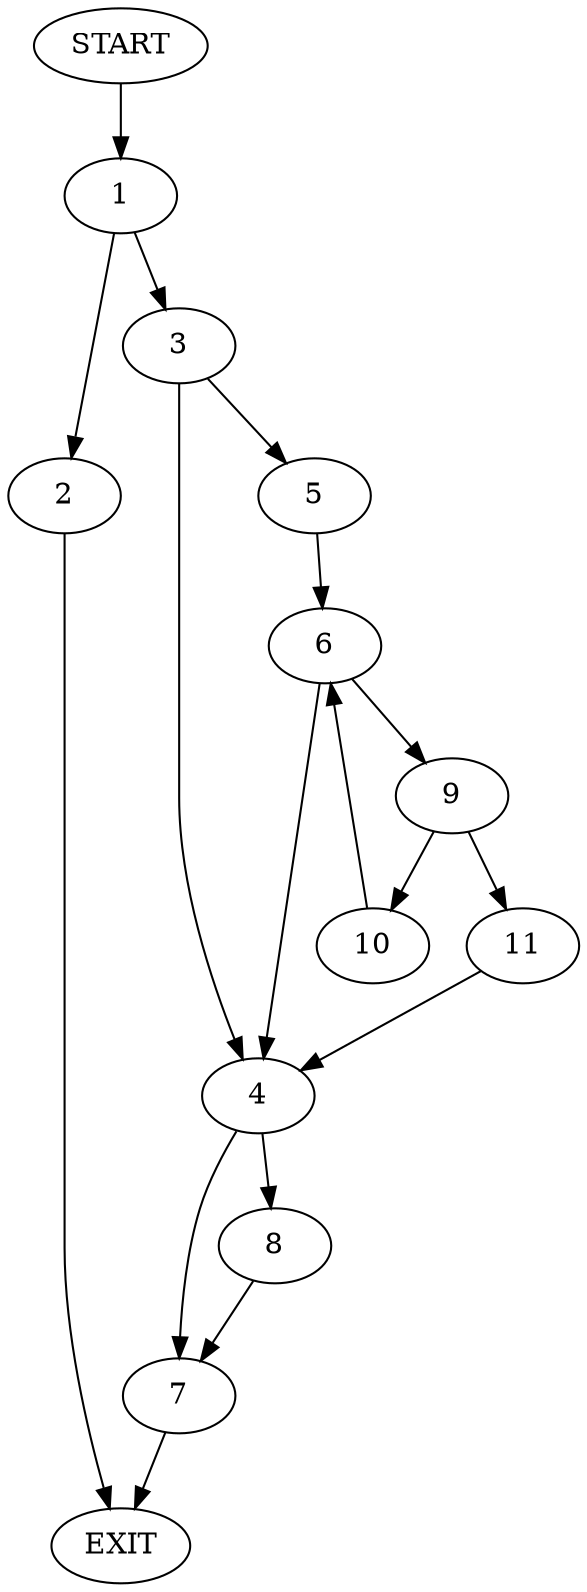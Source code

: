digraph {
0 [label="START"]
12 [label="EXIT"]
0 -> 1
1 -> 2
1 -> 3
3 -> 4
3 -> 5
2 -> 12
5 -> 6
4 -> 7
4 -> 8
6 -> 9
6 -> 4
9 -> 10
9 -> 11
11 -> 4
10 -> 6
7 -> 12
8 -> 7
}
